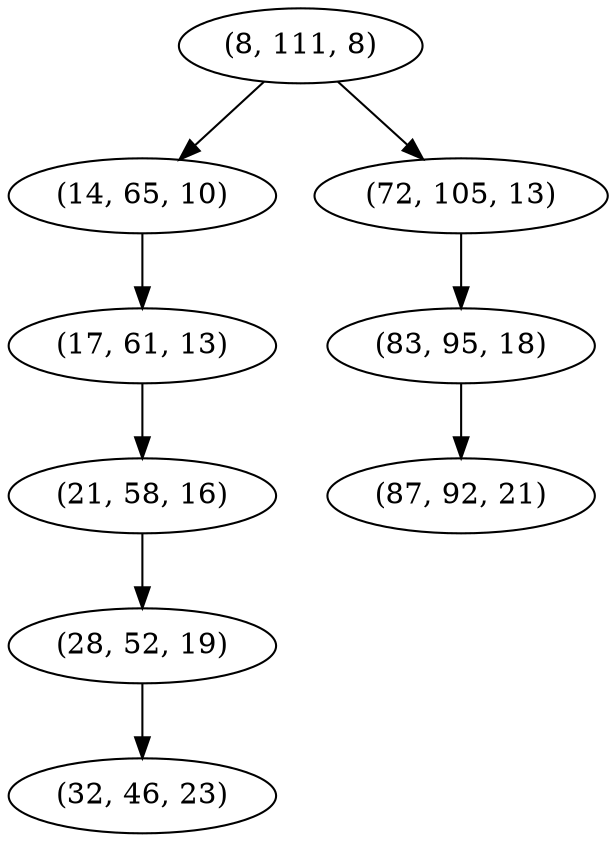 digraph tree {
    "(8, 111, 8)";
    "(14, 65, 10)";
    "(17, 61, 13)";
    "(21, 58, 16)";
    "(28, 52, 19)";
    "(32, 46, 23)";
    "(72, 105, 13)";
    "(83, 95, 18)";
    "(87, 92, 21)";
    "(8, 111, 8)" -> "(14, 65, 10)";
    "(8, 111, 8)" -> "(72, 105, 13)";
    "(14, 65, 10)" -> "(17, 61, 13)";
    "(17, 61, 13)" -> "(21, 58, 16)";
    "(21, 58, 16)" -> "(28, 52, 19)";
    "(28, 52, 19)" -> "(32, 46, 23)";
    "(72, 105, 13)" -> "(83, 95, 18)";
    "(83, 95, 18)" -> "(87, 92, 21)";
}
